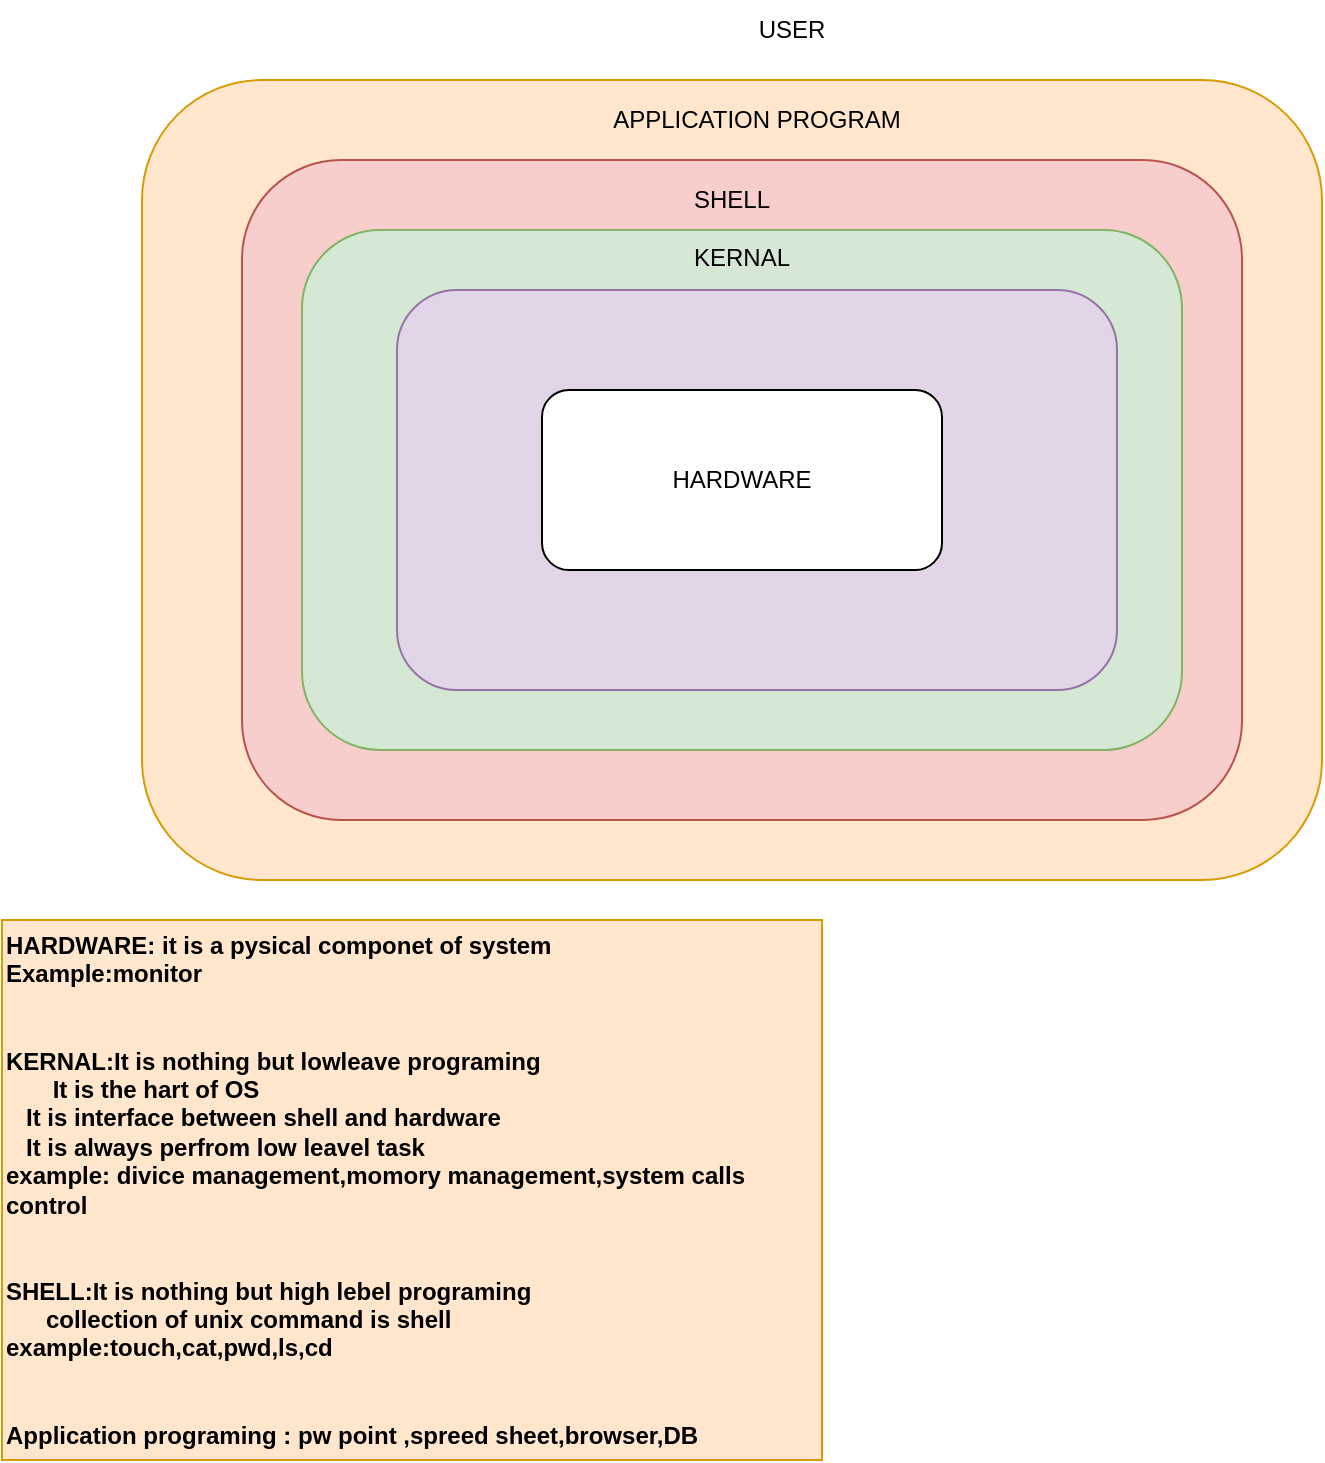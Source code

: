<mxfile version="14.9.5" type="github">
  <diagram id="VjgA5M952RXM_GBiwoY_" name="Page-1">
    <mxGraphModel dx="1209" dy="562" grid="1" gridSize="10" guides="1" tooltips="1" connect="1" arrows="1" fold="1" page="1" pageScale="1" pageWidth="850" pageHeight="1100" math="0" shadow="0">
      <root>
        <mxCell id="0" />
        <mxCell id="1" parent="0" />
        <mxCell id="cBkiBqW2b7ifWm52wZ6L-14" value="HARDWARE: it is a pysical componet of system&amp;nbsp;&#xa;Example:monitor&amp;nbsp;&#xa;&#xa;&#xa;KERNAL:It is nothing but lowleave programing&amp;nbsp;&#xa;&amp;nbsp; &amp;nbsp; &amp;nbsp; &amp;nbsp;It is the hart of OS&amp;nbsp;&#xa;	&amp;nbsp; &amp;nbsp;It is interface between shell and hardware&#xa;	&amp;nbsp; &amp;nbsp;It is always perfrom low leavel task&#xa;example: divice management,momory management,system calls control&amp;nbsp;&#xa;&#xa;&#xa;SHELL:It is nothing but high lebel programing&amp;nbsp;&#xa;&amp;nbsp; &amp;nbsp; &amp;nbsp; collection of unix command is shell&#xa;example:touch,cat,pwd,ls,cd&amp;nbsp;&#xa;&#xa;&#xa;Application programing : pw point ,spreed sheet,browser,DB" style="rounded=0;whiteSpace=wrap;html=1;fillColor=#ffe6cc;strokeColor=#d79b00;fontStyle=1;align=left;" vertex="1" parent="1">
          <mxGeometry x="40" y="490" width="410" height="270" as="geometry" />
        </mxCell>
        <mxCell id="cBkiBqW2b7ifWm52wZ6L-1" value="" style="rounded=1;whiteSpace=wrap;html=1;fillColor=#ffe6cc;strokeColor=#d79b00;" vertex="1" parent="1">
          <mxGeometry x="110" y="70" width="590" height="400" as="geometry" />
        </mxCell>
        <mxCell id="cBkiBqW2b7ifWm52wZ6L-3" value="USER" style="text;html=1;strokeColor=none;fillColor=none;align=center;verticalAlign=middle;whiteSpace=wrap;rounded=0;" vertex="1" parent="1">
          <mxGeometry x="350" y="30" width="170" height="30" as="geometry" />
        </mxCell>
        <mxCell id="cBkiBqW2b7ifWm52wZ6L-4" value="" style="rounded=1;whiteSpace=wrap;html=1;fillColor=#f8cecc;strokeColor=#b85450;" vertex="1" parent="1">
          <mxGeometry x="160" y="110" width="500" height="330" as="geometry" />
        </mxCell>
        <mxCell id="cBkiBqW2b7ifWm52wZ6L-5" value="APPLICATION PROGRAM" style="text;html=1;strokeColor=none;fillColor=none;align=center;verticalAlign=middle;whiteSpace=wrap;rounded=0;" vertex="1" parent="1">
          <mxGeometry x="320" y="80" width="195" height="20" as="geometry" />
        </mxCell>
        <mxCell id="cBkiBqW2b7ifWm52wZ6L-6" value="" style="rounded=1;whiteSpace=wrap;html=1;fillColor=#d5e8d4;strokeColor=#82b366;" vertex="1" parent="1">
          <mxGeometry x="190" y="145" width="440" height="260" as="geometry" />
        </mxCell>
        <mxCell id="cBkiBqW2b7ifWm52wZ6L-7" value="SHELL" style="text;html=1;strokeColor=none;fillColor=none;align=center;verticalAlign=middle;whiteSpace=wrap;rounded=0;" vertex="1" parent="1">
          <mxGeometry x="305" y="120" width="200" height="20" as="geometry" />
        </mxCell>
        <mxCell id="cBkiBqW2b7ifWm52wZ6L-8" value="" style="rounded=1;whiteSpace=wrap;html=1;fillColor=#e1d5e7;strokeColor=#9673a6;" vertex="1" parent="1">
          <mxGeometry x="237.5" y="175" width="360" height="200" as="geometry" />
        </mxCell>
        <mxCell id="cBkiBqW2b7ifWm52wZ6L-9" value="KERNAL" style="text;html=1;strokeColor=none;fillColor=none;align=center;verticalAlign=middle;whiteSpace=wrap;rounded=0;" vertex="1" parent="1">
          <mxGeometry x="390" y="149" width="40" height="20" as="geometry" />
        </mxCell>
        <mxCell id="cBkiBqW2b7ifWm52wZ6L-10" value="HARDWARE" style="rounded=1;whiteSpace=wrap;html=1;" vertex="1" parent="1">
          <mxGeometry x="310" y="225" width="200" height="90" as="geometry" />
        </mxCell>
      </root>
    </mxGraphModel>
  </diagram>
</mxfile>
